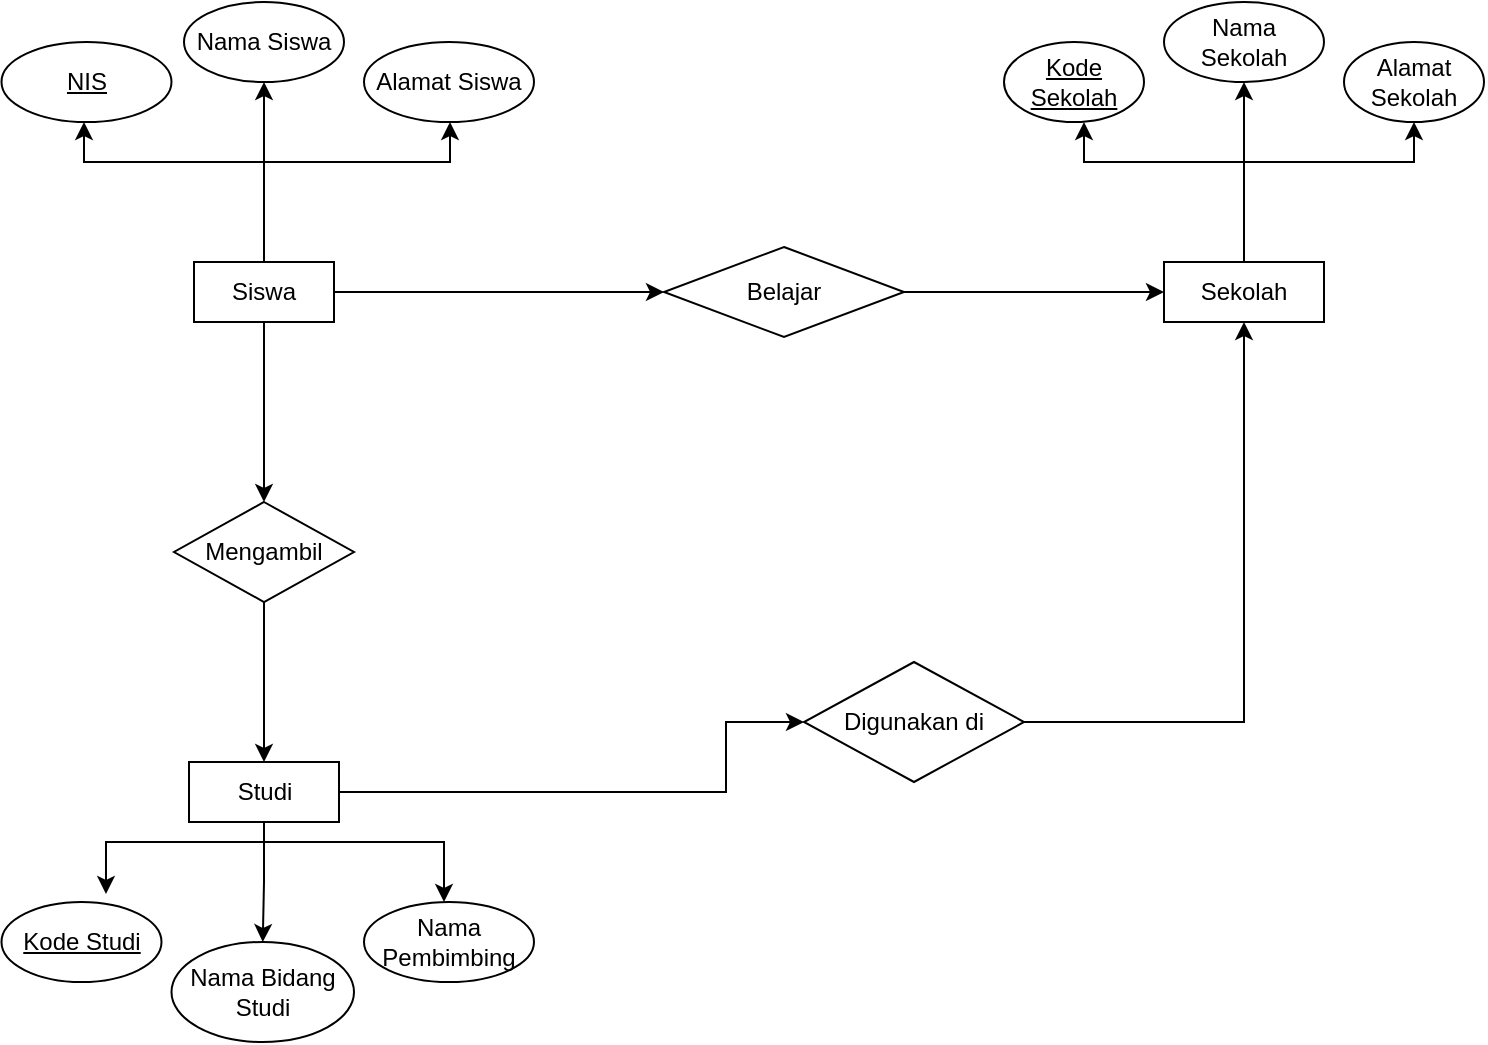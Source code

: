 <mxfile version="22.1.5" type="github">
  <diagram name="Page-1" id="uV5QMg4vglMdyqab4mBE">
    <mxGraphModel dx="1746" dy="478" grid="1" gridSize="10" guides="1" tooltips="1" connect="1" arrows="1" fold="1" page="1" pageScale="1" pageWidth="850" pageHeight="1100" math="0" shadow="0">
      <root>
        <mxCell id="0" />
        <mxCell id="1" parent="0" />
        <mxCell id="9TLFl92zetQN1260GhGK-32" value="" style="edgeStyle=orthogonalEdgeStyle;rounded=0;orthogonalLoop=1;jettySize=auto;html=1;" edge="1" parent="1" source="9TLFl92zetQN1260GhGK-4" target="9TLFl92zetQN1260GhGK-5">
          <mxGeometry relative="1" as="geometry" />
        </mxCell>
        <mxCell id="9TLFl92zetQN1260GhGK-4" value="Mengambil" style="shape=rhombus;perimeter=rhombusPerimeter;whiteSpace=wrap;html=1;align=center;labelBackgroundColor=none;" vertex="1" parent="1">
          <mxGeometry x="85" y="250" width="90" height="50" as="geometry" />
        </mxCell>
        <mxCell id="9TLFl92zetQN1260GhGK-34" value="" style="edgeStyle=orthogonalEdgeStyle;rounded=0;orthogonalLoop=1;jettySize=auto;html=1;" edge="1" parent="1" source="9TLFl92zetQN1260GhGK-5">
          <mxGeometry relative="1" as="geometry">
            <mxPoint x="400" y="360" as="targetPoint" />
            <Array as="points">
              <mxPoint x="361" y="395" />
            </Array>
          </mxGeometry>
        </mxCell>
        <mxCell id="9TLFl92zetQN1260GhGK-36" value="" style="edgeStyle=orthogonalEdgeStyle;rounded=0;orthogonalLoop=1;jettySize=auto;html=1;" edge="1" parent="1" source="9TLFl92zetQN1260GhGK-5" target="9TLFl92zetQN1260GhGK-38">
          <mxGeometry relative="1" as="geometry">
            <mxPoint x="130" y="465" as="targetPoint" />
          </mxGeometry>
        </mxCell>
        <mxCell id="9TLFl92zetQN1260GhGK-42" value="" style="edgeStyle=orthogonalEdgeStyle;rounded=0;orthogonalLoop=1;jettySize=auto;html=1;" edge="1" parent="1" source="9TLFl92zetQN1260GhGK-5">
          <mxGeometry relative="1" as="geometry">
            <mxPoint x="220" y="450" as="targetPoint" />
            <Array as="points">
              <mxPoint x="130" y="420" />
              <mxPoint x="220" y="420" />
              <mxPoint x="220" y="450" />
            </Array>
          </mxGeometry>
        </mxCell>
        <mxCell id="9TLFl92zetQN1260GhGK-43" value="" style="edgeStyle=orthogonalEdgeStyle;rounded=0;orthogonalLoop=1;jettySize=auto;html=1;entryX=0.658;entryY=-0.1;entryDx=0;entryDy=0;entryPerimeter=0;" edge="1" parent="1" source="9TLFl92zetQN1260GhGK-5">
          <mxGeometry relative="1" as="geometry">
            <mxPoint x="50.995" y="446" as="targetPoint" />
            <Array as="points">
              <mxPoint x="130" y="420" />
              <mxPoint x="51" y="420" />
            </Array>
          </mxGeometry>
        </mxCell>
        <mxCell id="9TLFl92zetQN1260GhGK-5" value="Studi" style="whiteSpace=wrap;html=1;align=center;labelBackgroundColor=none;" vertex="1" parent="1">
          <mxGeometry x="92.5" y="380" width="75" height="30" as="geometry" />
        </mxCell>
        <mxCell id="9TLFl92zetQN1260GhGK-48" value="" style="edgeStyle=orthogonalEdgeStyle;rounded=0;orthogonalLoop=1;jettySize=auto;html=1;" edge="1" parent="1" source="9TLFl92zetQN1260GhGK-6" target="9TLFl92zetQN1260GhGK-46">
          <mxGeometry relative="1" as="geometry" />
        </mxCell>
        <mxCell id="9TLFl92zetQN1260GhGK-49" value="" style="edgeStyle=orthogonalEdgeStyle;rounded=0;orthogonalLoop=1;jettySize=auto;html=1;entryX=0.5;entryY=1;entryDx=0;entryDy=0;" edge="1" parent="1" source="9TLFl92zetQN1260GhGK-6" target="9TLFl92zetQN1260GhGK-45">
          <mxGeometry relative="1" as="geometry">
            <Array as="points">
              <mxPoint x="620" y="80" />
              <mxPoint x="705" y="80" />
            </Array>
          </mxGeometry>
        </mxCell>
        <mxCell id="9TLFl92zetQN1260GhGK-50" value="" style="edgeStyle=orthogonalEdgeStyle;rounded=0;orthogonalLoop=1;jettySize=auto;html=1;exitX=0.5;exitY=0;exitDx=0;exitDy=0;" edge="1" parent="1" source="9TLFl92zetQN1260GhGK-6">
          <mxGeometry relative="1" as="geometry">
            <mxPoint x="540" y="60" as="targetPoint" />
            <Array as="points">
              <mxPoint x="620" y="80" />
              <mxPoint x="540" y="80" />
              <mxPoint x="540" y="60" />
            </Array>
          </mxGeometry>
        </mxCell>
        <mxCell id="9TLFl92zetQN1260GhGK-6" value="Sekolah" style="whiteSpace=wrap;html=1;align=center;labelBackgroundColor=none;" vertex="1" parent="1">
          <mxGeometry x="580" y="130" width="80" height="30" as="geometry" />
        </mxCell>
        <mxCell id="9TLFl92zetQN1260GhGK-20" value="" style="edgeStyle=orthogonalEdgeStyle;rounded=0;orthogonalLoop=1;jettySize=auto;html=1;" edge="1" parent="1" source="9TLFl92zetQN1260GhGK-7" target="9TLFl92zetQN1260GhGK-12">
          <mxGeometry relative="1" as="geometry" />
        </mxCell>
        <mxCell id="9TLFl92zetQN1260GhGK-21" value="" style="edgeStyle=orthogonalEdgeStyle;rounded=0;orthogonalLoop=1;jettySize=auto;html=1;" edge="1" parent="1" source="9TLFl92zetQN1260GhGK-7">
          <mxGeometry relative="1" as="geometry">
            <mxPoint x="223" y="60" as="targetPoint" />
            <Array as="points">
              <mxPoint x="130" y="80" />
              <mxPoint x="223" y="80" />
              <mxPoint x="223" y="60" />
            </Array>
          </mxGeometry>
        </mxCell>
        <mxCell id="9TLFl92zetQN1260GhGK-26" value="" style="edgeStyle=orthogonalEdgeStyle;rounded=0;orthogonalLoop=1;jettySize=auto;html=1;entryX=0.5;entryY=1;entryDx=0;entryDy=0;" edge="1" parent="1" source="9TLFl92zetQN1260GhGK-7">
          <mxGeometry relative="1" as="geometry">
            <mxPoint x="40" y="60" as="targetPoint" />
            <Array as="points">
              <mxPoint x="130" y="80" />
              <mxPoint x="40" y="80" />
            </Array>
          </mxGeometry>
        </mxCell>
        <mxCell id="9TLFl92zetQN1260GhGK-28" value="" style="edgeStyle=orthogonalEdgeStyle;rounded=0;orthogonalLoop=1;jettySize=auto;html=1;entryX=0;entryY=0.5;entryDx=0;entryDy=0;" edge="1" parent="1" source="9TLFl92zetQN1260GhGK-7" target="9TLFl92zetQN1260GhGK-8">
          <mxGeometry relative="1" as="geometry">
            <mxPoint x="240" y="145" as="targetPoint" />
            <Array as="points">
              <mxPoint x="320" y="145" />
            </Array>
          </mxGeometry>
        </mxCell>
        <mxCell id="9TLFl92zetQN1260GhGK-31" value="" style="edgeStyle=orthogonalEdgeStyle;rounded=0;orthogonalLoop=1;jettySize=auto;html=1;" edge="1" parent="1" source="9TLFl92zetQN1260GhGK-7" target="9TLFl92zetQN1260GhGK-4">
          <mxGeometry relative="1" as="geometry" />
        </mxCell>
        <mxCell id="9TLFl92zetQN1260GhGK-7" value="Siswa" style="whiteSpace=wrap;html=1;align=center;labelBackgroundColor=none;" vertex="1" parent="1">
          <mxGeometry x="95" y="130" width="70" height="30" as="geometry" />
        </mxCell>
        <mxCell id="9TLFl92zetQN1260GhGK-30" value="" style="edgeStyle=orthogonalEdgeStyle;rounded=0;orthogonalLoop=1;jettySize=auto;html=1;entryX=0;entryY=0.5;entryDx=0;entryDy=0;" edge="1" parent="1" source="9TLFl92zetQN1260GhGK-8" target="9TLFl92zetQN1260GhGK-6">
          <mxGeometry relative="1" as="geometry">
            <mxPoint x="505" y="145" as="targetPoint" />
          </mxGeometry>
        </mxCell>
        <mxCell id="9TLFl92zetQN1260GhGK-8" value="Belajar" style="shape=rhombus;perimeter=rhombusPerimeter;whiteSpace=wrap;html=1;align=center;labelBackgroundColor=none;" vertex="1" parent="1">
          <mxGeometry x="330" y="122.5" width="120" height="45" as="geometry" />
        </mxCell>
        <mxCell id="9TLFl92zetQN1260GhGK-41" value="" style="edgeStyle=orthogonalEdgeStyle;rounded=0;orthogonalLoop=1;jettySize=auto;html=1;entryX=0.5;entryY=1;entryDx=0;entryDy=0;" edge="1" parent="1" source="9TLFl92zetQN1260GhGK-9" target="9TLFl92zetQN1260GhGK-6">
          <mxGeometry relative="1" as="geometry">
            <mxPoint x="600" y="360" as="targetPoint" />
          </mxGeometry>
        </mxCell>
        <mxCell id="9TLFl92zetQN1260GhGK-9" value="Digunakan di" style="shape=rhombus;perimeter=rhombusPerimeter;whiteSpace=wrap;html=1;align=center;labelBackgroundColor=none;" vertex="1" parent="1">
          <mxGeometry x="400" y="330" width="110" height="60" as="geometry" />
        </mxCell>
        <mxCell id="9TLFl92zetQN1260GhGK-10" value="Alamat Siswa" style="ellipse;whiteSpace=wrap;html=1;align=center;labelBackgroundColor=none;" vertex="1" parent="1">
          <mxGeometry x="180" y="20" width="85" height="40" as="geometry" />
        </mxCell>
        <mxCell id="9TLFl92zetQN1260GhGK-12" value="Nama Siswa" style="ellipse;whiteSpace=wrap;html=1;align=center;labelBackgroundColor=none;" vertex="1" parent="1">
          <mxGeometry x="90" width="80" height="40" as="geometry" />
        </mxCell>
        <mxCell id="9TLFl92zetQN1260GhGK-37" value="Nama Pembimbing" style="ellipse;whiteSpace=wrap;html=1;align=center;" vertex="1" parent="1">
          <mxGeometry x="180" y="450" width="85" height="40" as="geometry" />
        </mxCell>
        <mxCell id="9TLFl92zetQN1260GhGK-38" value="Nama Bidang Studi" style="ellipse;whiteSpace=wrap;html=1;align=center;" vertex="1" parent="1">
          <mxGeometry x="83.75" y="470" width="91.25" height="50" as="geometry" />
        </mxCell>
        <mxCell id="9TLFl92zetQN1260GhGK-45" value="Alamat Sekolah" style="ellipse;whiteSpace=wrap;html=1;align=center;" vertex="1" parent="1">
          <mxGeometry x="670" y="20" width="70" height="40" as="geometry" />
        </mxCell>
        <mxCell id="9TLFl92zetQN1260GhGK-46" value="Nama Sekolah" style="ellipse;whiteSpace=wrap;html=1;align=center;" vertex="1" parent="1">
          <mxGeometry x="580" width="80" height="40" as="geometry" />
        </mxCell>
        <mxCell id="9TLFl92zetQN1260GhGK-51" value="NIS" style="ellipse;whiteSpace=wrap;html=1;align=center;fontStyle=4;" vertex="1" parent="1">
          <mxGeometry x="-1.25" y="20" width="85" height="40" as="geometry" />
        </mxCell>
        <mxCell id="9TLFl92zetQN1260GhGK-52" value="Kode Studi" style="ellipse;whiteSpace=wrap;html=1;align=center;fontStyle=4;" vertex="1" parent="1">
          <mxGeometry x="-1.25" y="450" width="80" height="40" as="geometry" />
        </mxCell>
        <mxCell id="9TLFl92zetQN1260GhGK-53" value="Kode Sekolah" style="ellipse;whiteSpace=wrap;html=1;align=center;fontStyle=4;" vertex="1" parent="1">
          <mxGeometry x="500" y="20" width="70" height="40" as="geometry" />
        </mxCell>
      </root>
    </mxGraphModel>
  </diagram>
</mxfile>

